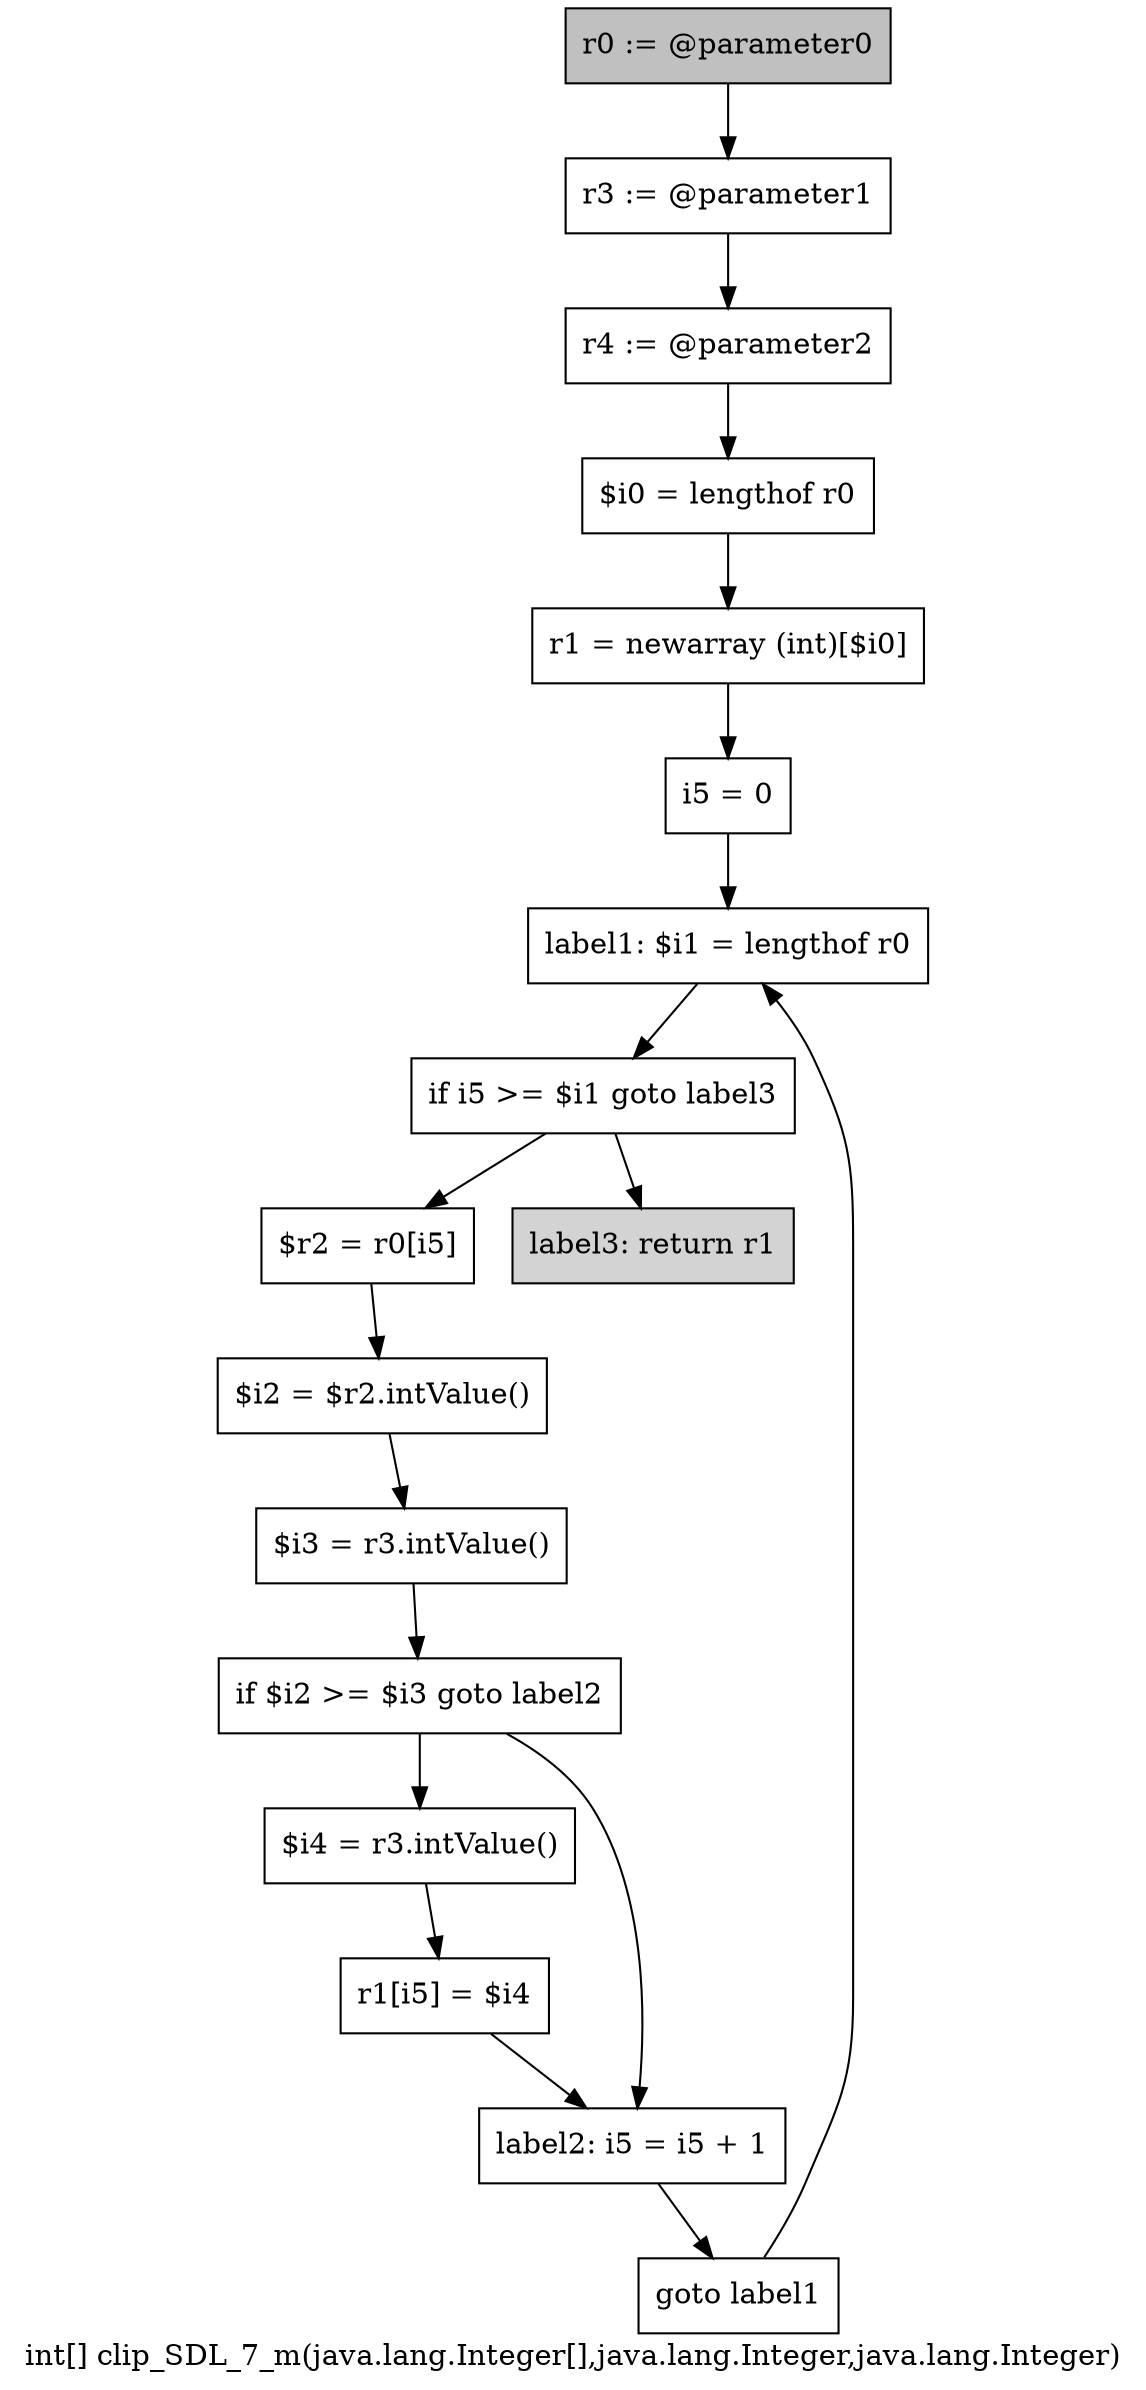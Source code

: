 digraph "int[] clip_SDL_7_m(java.lang.Integer[],java.lang.Integer,java.lang.Integer)" {
    label="int[] clip_SDL_7_m(java.lang.Integer[],java.lang.Integer,java.lang.Integer)";
    node [shape=box];
    "0" [style=filled,fillcolor=gray,label="r0 := @parameter0",];
    "1" [label="r3 := @parameter1",];
    "0"->"1";
    "2" [label="r4 := @parameter2",];
    "1"->"2";
    "3" [label="$i0 = lengthof r0",];
    "2"->"3";
    "4" [label="r1 = newarray (int)[$i0]",];
    "3"->"4";
    "5" [label="i5 = 0",];
    "4"->"5";
    "6" [label="label1: $i1 = lengthof r0",];
    "5"->"6";
    "7" [label="if i5 >= $i1 goto label3",];
    "6"->"7";
    "8" [label="$r2 = r0[i5]",];
    "7"->"8";
    "16" [style=filled,fillcolor=lightgray,label="label3: return r1",];
    "7"->"16";
    "9" [label="$i2 = $r2.intValue()",];
    "8"->"9";
    "10" [label="$i3 = r3.intValue()",];
    "9"->"10";
    "11" [label="if $i2 >= $i3 goto label2",];
    "10"->"11";
    "12" [label="$i4 = r3.intValue()",];
    "11"->"12";
    "14" [label="label2: i5 = i5 + 1",];
    "11"->"14";
    "13" [label="r1[i5] = $i4",];
    "12"->"13";
    "13"->"14";
    "15" [label="goto label1",];
    "14"->"15";
    "15"->"6";
}
